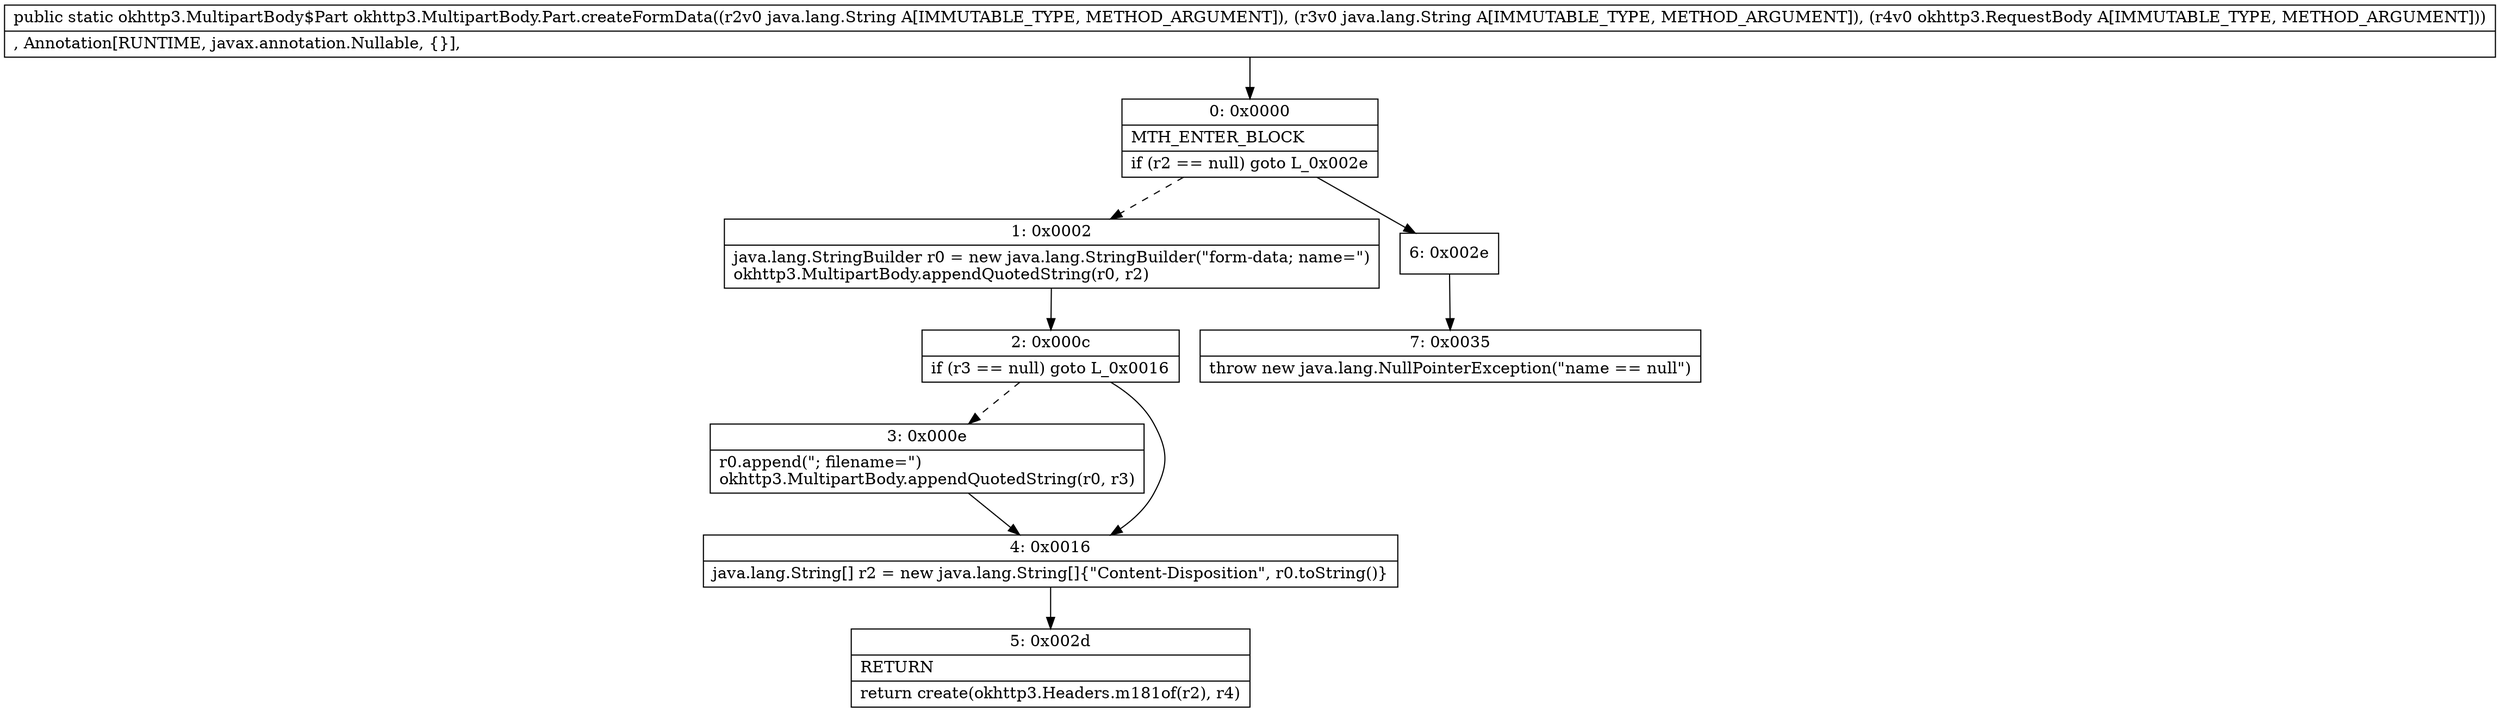 digraph "CFG forokhttp3.MultipartBody.Part.createFormData(Ljava\/lang\/String;Ljava\/lang\/String;Lokhttp3\/RequestBody;)Lokhttp3\/MultipartBody$Part;" {
Node_0 [shape=record,label="{0\:\ 0x0000|MTH_ENTER_BLOCK\l|if (r2 == null) goto L_0x002e\l}"];
Node_1 [shape=record,label="{1\:\ 0x0002|java.lang.StringBuilder r0 = new java.lang.StringBuilder(\"form\-data; name=\")\lokhttp3.MultipartBody.appendQuotedString(r0, r2)\l}"];
Node_2 [shape=record,label="{2\:\ 0x000c|if (r3 == null) goto L_0x0016\l}"];
Node_3 [shape=record,label="{3\:\ 0x000e|r0.append(\"; filename=\")\lokhttp3.MultipartBody.appendQuotedString(r0, r3)\l}"];
Node_4 [shape=record,label="{4\:\ 0x0016|java.lang.String[] r2 = new java.lang.String[]\{\"Content\-Disposition\", r0.toString()\}\l}"];
Node_5 [shape=record,label="{5\:\ 0x002d|RETURN\l|return create(okhttp3.Headers.m181of(r2), r4)\l}"];
Node_6 [shape=record,label="{6\:\ 0x002e}"];
Node_7 [shape=record,label="{7\:\ 0x0035|throw new java.lang.NullPointerException(\"name == null\")\l}"];
MethodNode[shape=record,label="{public static okhttp3.MultipartBody$Part okhttp3.MultipartBody.Part.createFormData((r2v0 java.lang.String A[IMMUTABLE_TYPE, METHOD_ARGUMENT]), (r3v0 java.lang.String A[IMMUTABLE_TYPE, METHOD_ARGUMENT]), (r4v0 okhttp3.RequestBody A[IMMUTABLE_TYPE, METHOD_ARGUMENT]))  | , Annotation[RUNTIME, javax.annotation.Nullable, \{\}], \l}"];
MethodNode -> Node_0;
Node_0 -> Node_1[style=dashed];
Node_0 -> Node_6;
Node_1 -> Node_2;
Node_2 -> Node_3[style=dashed];
Node_2 -> Node_4;
Node_3 -> Node_4;
Node_4 -> Node_5;
Node_6 -> Node_7;
}

